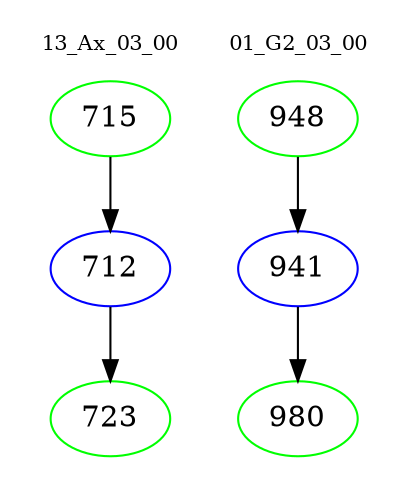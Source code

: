 digraph{
subgraph cluster_0 {
color = white
label = "13_Ax_03_00";
fontsize=10;
T0_715 [label="715", color="green"]
T0_715 -> T0_712 [color="black"]
T0_712 [label="712", color="blue"]
T0_712 -> T0_723 [color="black"]
T0_723 [label="723", color="green"]
}
subgraph cluster_1 {
color = white
label = "01_G2_03_00";
fontsize=10;
T1_948 [label="948", color="green"]
T1_948 -> T1_941 [color="black"]
T1_941 [label="941", color="blue"]
T1_941 -> T1_980 [color="black"]
T1_980 [label="980", color="green"]
}
}
